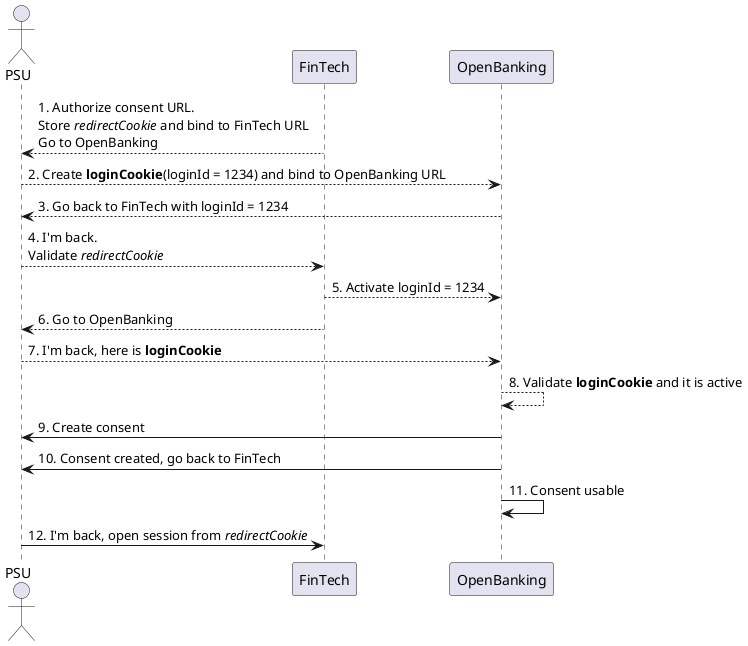 @startuml
actor PSU
FinTech --> PSU : 1. Authorize consent URL.\nStore <i>redirectCookie</i> and bind to FinTech URL\nGo to OpenBanking
PSU --> OpenBanking : 2. Create <b>loginCookie</b>(loginId = 1234) and bind to OpenBanking URL
OpenBanking --> PSU : 3. Go back to FinTech with loginId = 1234
PSU --> FinTech : 4. I'm back.\nValidate <i>redirectCookie</i>
FinTech --> OpenBanking : 5. Activate loginId = 1234
FinTech --> PSU : 6. Go to OpenBanking
PSU --> OpenBanking : 7. I'm back, here is <b>loginCookie</b>
OpenBanking --> OpenBanking : 8. Validate <b>loginCookie</b> and it is active
OpenBanking -> PSU : 9. Create consent
OpenBanking -> PSU : 10. Consent created, go back to FinTech
OpenBanking -> OpenBanking : 11. Consent usable
PSU -> FinTech : 12. I'm back, open session from <i>redirectCookie</i>
@enduml